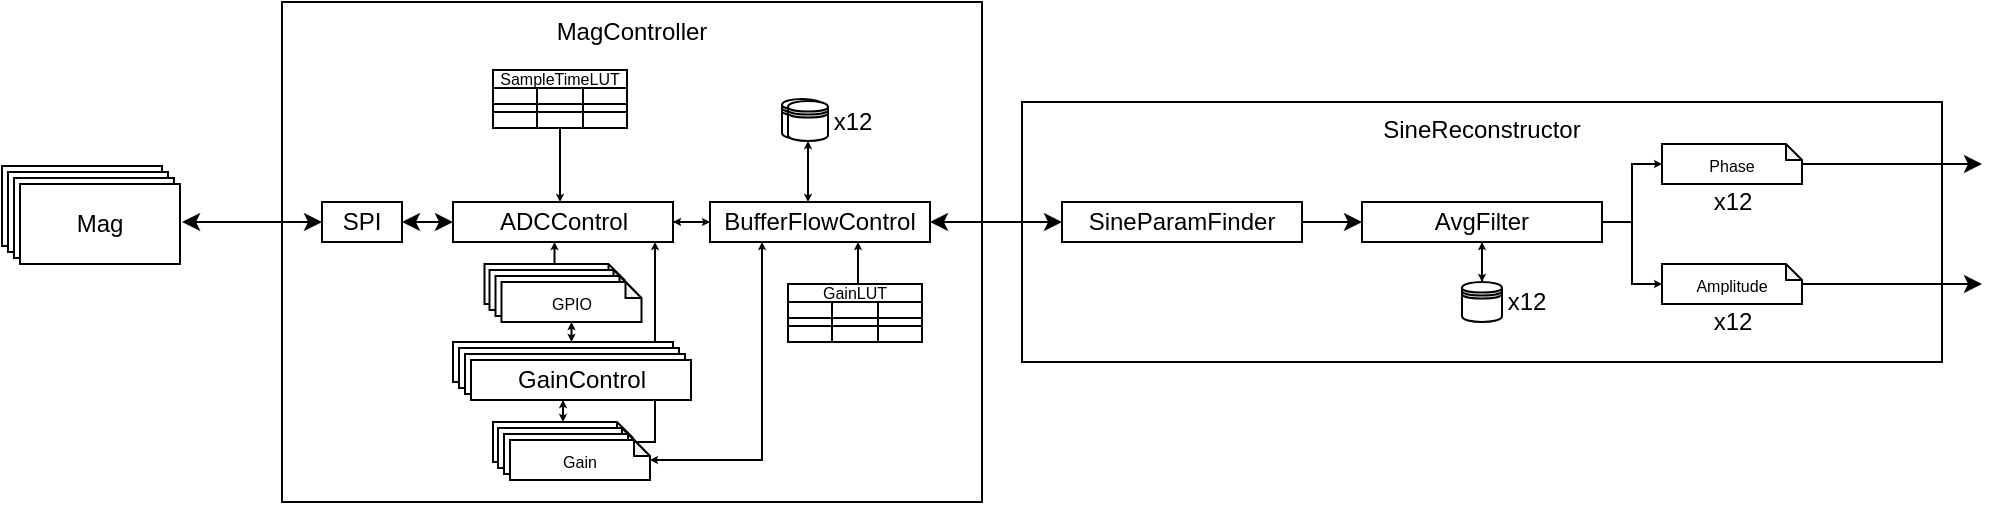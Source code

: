 <mxfile version="16.5.2" type="github">
  <diagram id="_r8XOjYKCb9jm8NdZ3VQ" name="Page-1">
    <mxGraphModel dx="1178" dy="674" grid="1" gridSize="10" guides="1" tooltips="1" connect="1" arrows="1" fold="1" page="1" pageScale="1" pageWidth="850" pageHeight="1100" math="0" shadow="0">
      <root>
        <mxCell id="0" />
        <mxCell id="1" parent="0" />
        <mxCell id="w4eV3lWf4iAlqLoHoULJ-101" value="" style="rounded=0;whiteSpace=wrap;html=1;fontSize=12;" parent="1" vertex="1">
          <mxGeometry x="700" y="180" width="460" height="130" as="geometry" />
        </mxCell>
        <mxCell id="w4eV3lWf4iAlqLoHoULJ-2" value="&lt;div&gt;Mag&lt;/div&gt;" style="rounded=0;whiteSpace=wrap;html=1;" parent="1" vertex="1">
          <mxGeometry x="190" y="212" width="80" height="40" as="geometry" />
        </mxCell>
        <mxCell id="w4eV3lWf4iAlqLoHoULJ-3" value="&lt;div&gt;Mag&lt;/div&gt;" style="rounded=0;whiteSpace=wrap;html=1;" parent="1" vertex="1">
          <mxGeometry x="193" y="215" width="80" height="40" as="geometry" />
        </mxCell>
        <mxCell id="w4eV3lWf4iAlqLoHoULJ-4" value="&lt;div&gt;Mag&lt;/div&gt;" style="rounded=0;whiteSpace=wrap;html=1;" parent="1" vertex="1">
          <mxGeometry x="196" y="218" width="80" height="40" as="geometry" />
        </mxCell>
        <mxCell id="w4eV3lWf4iAlqLoHoULJ-5" value="&lt;div&gt;Mag&lt;/div&gt;" style="rounded=0;whiteSpace=wrap;html=1;" parent="1" vertex="1">
          <mxGeometry x="199" y="221" width="80" height="40" as="geometry" />
        </mxCell>
        <mxCell id="w4eV3lWf4iAlqLoHoULJ-10" value="" style="rounded=0;whiteSpace=wrap;html=1;" parent="1" vertex="1">
          <mxGeometry x="330" y="130" width="350" height="250" as="geometry" />
        </mxCell>
        <mxCell id="w4eV3lWf4iAlqLoHoULJ-11" value="MagController" style="text;html=1;strokeColor=none;fillColor=none;align=center;verticalAlign=middle;whiteSpace=wrap;rounded=0;" parent="1" vertex="1">
          <mxGeometry x="465" y="130" width="80" height="30" as="geometry" />
        </mxCell>
        <mxCell id="w4eV3lWf4iAlqLoHoULJ-24" style="edgeStyle=orthogonalEdgeStyle;rounded=0;orthogonalLoop=1;jettySize=auto;html=1;fontSize=8;startArrow=classic;startFill=1;entryX=0.5;entryY=1;entryDx=0;entryDy=0;entryPerimeter=0;endSize=1;startSize=1;" parent="1" source="w4eV3lWf4iAlqLoHoULJ-12" target="w4eV3lWf4iAlqLoHoULJ-22" edge="1">
          <mxGeometry relative="1" as="geometry">
            <Array as="points">
              <mxPoint x="475" y="300" />
              <mxPoint x="475" y="300" />
            </Array>
          </mxGeometry>
        </mxCell>
        <mxCell id="w4eV3lWf4iAlqLoHoULJ-17" style="edgeStyle=orthogonalEdgeStyle;rounded=0;orthogonalLoop=1;jettySize=auto;html=1;startArrow=classic;startFill=1;" parent="1" source="w4eV3lWf4iAlqLoHoULJ-13" target="w4eV3lWf4iAlqLoHoULJ-1" edge="1">
          <mxGeometry relative="1" as="geometry" />
        </mxCell>
        <mxCell id="w4eV3lWf4iAlqLoHoULJ-54" style="edgeStyle=orthogonalEdgeStyle;rounded=0;orthogonalLoop=1;jettySize=auto;html=1;fontSize=8;startArrow=classic;startFill=1;startSize=1;endSize=1;" parent="1" source="w4eV3lWf4iAlqLoHoULJ-13" target="w4eV3lWf4iAlqLoHoULJ-52" edge="1">
          <mxGeometry relative="1" as="geometry" />
        </mxCell>
        <mxCell id="w4eV3lWf4iAlqLoHoULJ-98" style="edgeStyle=orthogonalEdgeStyle;rounded=0;orthogonalLoop=1;jettySize=auto;html=1;fontSize=8;startArrow=classic;startFill=1;endArrow=none;endFill=0;startSize=1;endSize=1;" parent="1" source="w4eV3lWf4iAlqLoHoULJ-13" target="w4eV3lWf4iAlqLoHoULJ-84" edge="1">
          <mxGeometry relative="1" as="geometry">
            <Array as="points">
              <mxPoint x="469" y="220" />
              <mxPoint x="469" y="220" />
            </Array>
          </mxGeometry>
        </mxCell>
        <mxCell id="w4eV3lWf4iAlqLoHoULJ-13" value="ADCControl" style="rounded=0;whiteSpace=wrap;html=1;" parent="1" vertex="1">
          <mxGeometry x="415.5" y="230" width="110" height="20" as="geometry" />
        </mxCell>
        <mxCell id="w4eV3lWf4iAlqLoHoULJ-25" style="edgeStyle=orthogonalEdgeStyle;rounded=0;orthogonalLoop=1;jettySize=auto;html=1;fontSize=8;startArrow=none;startFill=0;endSize=1;" parent="1" source="w4eV3lWf4iAlqLoHoULJ-19" target="w4eV3lWf4iAlqLoHoULJ-13" edge="1">
          <mxGeometry relative="1" as="geometry">
            <Array as="points">
              <mxPoint x="471" y="250" />
              <mxPoint x="471" y="250" />
            </Array>
          </mxGeometry>
        </mxCell>
        <mxCell id="w4eV3lWf4iAlqLoHoULJ-19" value="&lt;font style=&quot;font-size: 8px&quot;&gt;Mag_GPIO&lt;/font&gt;" style="shape=note;whiteSpace=wrap;html=1;backgroundOutline=1;darkOpacity=0.05;size=8;" parent="1" vertex="1">
          <mxGeometry x="431.25" y="261" width="70" height="20" as="geometry" />
        </mxCell>
        <mxCell id="w4eV3lWf4iAlqLoHoULJ-20" value="&lt;font style=&quot;font-size: 8px&quot;&gt;Mag_GPIO&lt;/font&gt;" style="shape=note;whiteSpace=wrap;html=1;backgroundOutline=1;darkOpacity=0.05;size=8;" parent="1" vertex="1">
          <mxGeometry x="433.75" y="264" width="70" height="20" as="geometry" />
        </mxCell>
        <mxCell id="w4eV3lWf4iAlqLoHoULJ-21" value="&lt;font style=&quot;font-size: 8px&quot;&gt;Mag_GPIO&lt;/font&gt;" style="shape=note;whiteSpace=wrap;html=1;backgroundOutline=1;darkOpacity=0.05;size=8;" parent="1" vertex="1">
          <mxGeometry x="436.75" y="267" width="70" height="20" as="geometry" />
        </mxCell>
        <mxCell id="w4eV3lWf4iAlqLoHoULJ-22" value="&lt;font style=&quot;font-size: 8px&quot;&gt;GPIO&lt;/font&gt;" style="shape=note;whiteSpace=wrap;html=1;backgroundOutline=1;darkOpacity=0.05;size=8;" parent="1" vertex="1">
          <mxGeometry x="439.75" y="270" width="70" height="20" as="geometry" />
        </mxCell>
        <mxCell id="w4eV3lWf4iAlqLoHoULJ-30" style="edgeStyle=orthogonalEdgeStyle;rounded=0;orthogonalLoop=1;jettySize=auto;html=1;fontSize=8;startArrow=classic;startFill=1;endSize=1;startSize=1;" parent="1" source="w4eV3lWf4iAlqLoHoULJ-26" target="w4eV3lWf4iAlqLoHoULJ-16" edge="1">
          <mxGeometry relative="1" as="geometry">
            <Array as="points">
              <mxPoint x="471" y="340" />
              <mxPoint x="471" y="340" />
            </Array>
          </mxGeometry>
        </mxCell>
        <mxCell id="JmXINCAq21Bisdr1t0Gu-1" style="edgeStyle=orthogonalEdgeStyle;rounded=0;orthogonalLoop=1;jettySize=auto;html=1;endSize=1;" parent="1" edge="1">
          <mxGeometry relative="1" as="geometry">
            <mxPoint x="502" y="350" as="sourcePoint" />
            <mxPoint x="516.5" y="250" as="targetPoint" />
            <Array as="points">
              <mxPoint x="516.5" y="350" />
            </Array>
          </mxGeometry>
        </mxCell>
        <mxCell id="w4eV3lWf4iAlqLoHoULJ-26" value="Gain" style="shape=note;whiteSpace=wrap;html=1;backgroundOutline=1;darkOpacity=0.05;size=8;" parent="1" vertex="1">
          <mxGeometry x="435.5" y="340" width="70" height="20" as="geometry" />
        </mxCell>
        <mxCell id="w4eV3lWf4iAlqLoHoULJ-27" value="Gain" style="shape=note;whiteSpace=wrap;html=1;backgroundOutline=1;darkOpacity=0.05;size=8;" parent="1" vertex="1">
          <mxGeometry x="438" y="343" width="70" height="20" as="geometry" />
        </mxCell>
        <mxCell id="w4eV3lWf4iAlqLoHoULJ-28" value="Gain" style="shape=note;whiteSpace=wrap;html=1;backgroundOutline=1;darkOpacity=0.05;size=8;" parent="1" vertex="1">
          <mxGeometry x="441" y="346" width="70" height="20" as="geometry" />
        </mxCell>
        <mxCell id="w4eV3lWf4iAlqLoHoULJ-29" value="&lt;font style=&quot;font-size: 8px&quot;&gt;Gain&lt;/font&gt;" style="shape=note;whiteSpace=wrap;html=1;backgroundOutline=1;darkOpacity=0.05;size=8;" parent="1" vertex="1">
          <mxGeometry x="444" y="349" width="70" height="20" as="geometry" />
        </mxCell>
        <mxCell id="w4eV3lWf4iAlqLoHoULJ-32" value="" style="shape=datastore;whiteSpace=wrap;html=1;fontSize=8;" parent="1" vertex="1">
          <mxGeometry x="580" y="178.5" width="20" height="20" as="geometry" />
        </mxCell>
        <mxCell id="w4eV3lWf4iAlqLoHoULJ-33" value="" style="shape=datastore;whiteSpace=wrap;html=1;fontSize=8;" parent="1" vertex="1">
          <mxGeometry x="583" y="179.5" width="20" height="20" as="geometry" />
        </mxCell>
        <mxCell id="w4eV3lWf4iAlqLoHoULJ-53" style="edgeStyle=orthogonalEdgeStyle;rounded=0;orthogonalLoop=1;jettySize=auto;html=1;fontSize=8;startArrow=classic;startFill=1;startSize=1;endSize=1;" parent="1" source="w4eV3lWf4iAlqLoHoULJ-52" target="w4eV3lWf4iAlqLoHoULJ-33" edge="1">
          <mxGeometry relative="1" as="geometry">
            <mxPoint x="593" y="218.5" as="targetPoint" />
            <Array as="points">
              <mxPoint x="593" y="220" />
              <mxPoint x="593" y="220" />
            </Array>
          </mxGeometry>
        </mxCell>
        <mxCell id="w4eV3lWf4iAlqLoHoULJ-55" style="edgeStyle=orthogonalEdgeStyle;rounded=0;orthogonalLoop=1;jettySize=auto;html=1;fontSize=8;startArrow=classic;startFill=1;startSize=1;endSize=1;" parent="1" source="w4eV3lWf4iAlqLoHoULJ-52" target="w4eV3lWf4iAlqLoHoULJ-29" edge="1">
          <mxGeometry relative="1" as="geometry">
            <Array as="points">
              <mxPoint x="570" y="359" />
            </Array>
          </mxGeometry>
        </mxCell>
        <mxCell id="w4eV3lWf4iAlqLoHoULJ-69" style="edgeStyle=orthogonalEdgeStyle;rounded=0;orthogonalLoop=1;jettySize=auto;html=1;fontSize=8;startArrow=classic;startFill=1;startSize=1;endSize=1;endArrow=none;endFill=0;" parent="1" source="w4eV3lWf4iAlqLoHoULJ-52" target="w4eV3lWf4iAlqLoHoULJ-70" edge="1">
          <mxGeometry relative="1" as="geometry">
            <mxPoint x="615.3" y="271.832" as="targetPoint" />
            <Array as="points">
              <mxPoint x="618" y="260" />
              <mxPoint x="618" y="260" />
            </Array>
          </mxGeometry>
        </mxCell>
        <mxCell id="w4eV3lWf4iAlqLoHoULJ-100" style="edgeStyle=orthogonalEdgeStyle;rounded=0;orthogonalLoop=1;jettySize=auto;html=1;fontSize=8;startArrow=classic;startFill=1;endArrow=classic;endFill=1;startSize=6;endSize=6;" parent="1" source="w4eV3lWf4iAlqLoHoULJ-52" target="w4eV3lWf4iAlqLoHoULJ-99" edge="1">
          <mxGeometry relative="1" as="geometry" />
        </mxCell>
        <mxCell id="w4eV3lWf4iAlqLoHoULJ-52" value="BufferFlowControl" style="rounded=0;whiteSpace=wrap;html=1;" parent="1" vertex="1">
          <mxGeometry x="544" y="230" width="110" height="20" as="geometry" />
        </mxCell>
        <mxCell id="w4eV3lWf4iAlqLoHoULJ-70" value="GainLUT" style="shape=table;startSize=9;container=1;collapsible=0;childLayout=tableLayout;fontStyle=0;align=center;fontSize=8;" parent="1" vertex="1">
          <mxGeometry x="583" y="271" width="67" height="29" as="geometry" />
        </mxCell>
        <mxCell id="w4eV3lWf4iAlqLoHoULJ-71" value="" style="shape=tableRow;horizontal=0;startSize=0;swimlaneHead=0;swimlaneBody=0;top=0;left=0;bottom=0;right=0;collapsible=0;dropTarget=0;fillColor=none;points=[[0,0.5],[1,0.5]];portConstraint=eastwest;fontSize=8;" parent="w4eV3lWf4iAlqLoHoULJ-70" vertex="1">
          <mxGeometry y="9" width="67" height="8" as="geometry" />
        </mxCell>
        <mxCell id="w4eV3lWf4iAlqLoHoULJ-72" value="" style="shape=partialRectangle;html=1;whiteSpace=wrap;connectable=0;fillColor=none;top=0;left=0;bottom=0;right=0;overflow=hidden;fontSize=8;" parent="w4eV3lWf4iAlqLoHoULJ-71" vertex="1">
          <mxGeometry width="22" height="8" as="geometry">
            <mxRectangle width="22" height="8" as="alternateBounds" />
          </mxGeometry>
        </mxCell>
        <mxCell id="w4eV3lWf4iAlqLoHoULJ-73" value="" style="shape=partialRectangle;html=1;whiteSpace=wrap;connectable=0;fillColor=none;top=0;left=0;bottom=0;right=0;overflow=hidden;fontSize=8;" parent="w4eV3lWf4iAlqLoHoULJ-71" vertex="1">
          <mxGeometry x="22" width="23" height="8" as="geometry">
            <mxRectangle width="23" height="8" as="alternateBounds" />
          </mxGeometry>
        </mxCell>
        <mxCell id="w4eV3lWf4iAlqLoHoULJ-74" value="" style="shape=partialRectangle;html=1;whiteSpace=wrap;connectable=0;fillColor=none;top=0;left=0;bottom=0;right=0;overflow=hidden;fontSize=8;" parent="w4eV3lWf4iAlqLoHoULJ-71" vertex="1">
          <mxGeometry x="45" width="22" height="8" as="geometry">
            <mxRectangle width="22" height="8" as="alternateBounds" />
          </mxGeometry>
        </mxCell>
        <mxCell id="w4eV3lWf4iAlqLoHoULJ-75" value="" style="shape=tableRow;horizontal=0;startSize=0;swimlaneHead=0;swimlaneBody=0;top=0;left=0;bottom=0;right=0;collapsible=0;dropTarget=0;fillColor=none;points=[[0,0.5],[1,0.5]];portConstraint=eastwest;fontSize=8;" parent="w4eV3lWf4iAlqLoHoULJ-70" vertex="1">
          <mxGeometry y="17" width="67" height="4" as="geometry" />
        </mxCell>
        <mxCell id="w4eV3lWf4iAlqLoHoULJ-76" value="" style="shape=partialRectangle;html=1;whiteSpace=wrap;connectable=0;fillColor=none;top=0;left=0;bottom=0;right=0;overflow=hidden;fontSize=8;" parent="w4eV3lWf4iAlqLoHoULJ-75" vertex="1">
          <mxGeometry width="22" height="4" as="geometry">
            <mxRectangle width="22" height="4" as="alternateBounds" />
          </mxGeometry>
        </mxCell>
        <mxCell id="w4eV3lWf4iAlqLoHoULJ-77" value="" style="shape=partialRectangle;html=1;whiteSpace=wrap;connectable=0;fillColor=none;top=0;left=0;bottom=0;right=0;overflow=hidden;fontSize=8;" parent="w4eV3lWf4iAlqLoHoULJ-75" vertex="1">
          <mxGeometry x="22" width="23" height="4" as="geometry">
            <mxRectangle width="23" height="4" as="alternateBounds" />
          </mxGeometry>
        </mxCell>
        <mxCell id="w4eV3lWf4iAlqLoHoULJ-78" value="" style="shape=partialRectangle;html=1;whiteSpace=wrap;connectable=0;fillColor=none;top=0;left=0;bottom=0;right=0;overflow=hidden;fontSize=8;" parent="w4eV3lWf4iAlqLoHoULJ-75" vertex="1">
          <mxGeometry x="45" width="22" height="4" as="geometry">
            <mxRectangle width="22" height="4" as="alternateBounds" />
          </mxGeometry>
        </mxCell>
        <mxCell id="w4eV3lWf4iAlqLoHoULJ-79" value="" style="shape=tableRow;horizontal=0;startSize=0;swimlaneHead=0;swimlaneBody=0;top=0;left=0;bottom=0;right=0;collapsible=0;dropTarget=0;fillColor=none;points=[[0,0.5],[1,0.5]];portConstraint=eastwest;fontSize=8;" parent="w4eV3lWf4iAlqLoHoULJ-70" vertex="1">
          <mxGeometry y="21" width="67" height="8" as="geometry" />
        </mxCell>
        <mxCell id="w4eV3lWf4iAlqLoHoULJ-80" value="" style="shape=partialRectangle;html=1;whiteSpace=wrap;connectable=0;fillColor=none;top=0;left=0;bottom=0;right=0;overflow=hidden;fontSize=8;" parent="w4eV3lWf4iAlqLoHoULJ-79" vertex="1">
          <mxGeometry width="22" height="8" as="geometry">
            <mxRectangle width="22" height="8" as="alternateBounds" />
          </mxGeometry>
        </mxCell>
        <mxCell id="w4eV3lWf4iAlqLoHoULJ-81" value="" style="shape=partialRectangle;html=1;whiteSpace=wrap;connectable=0;fillColor=none;top=0;left=0;bottom=0;right=0;overflow=hidden;fontSize=8;" parent="w4eV3lWf4iAlqLoHoULJ-79" vertex="1">
          <mxGeometry x="22" width="23" height="8" as="geometry">
            <mxRectangle width="23" height="8" as="alternateBounds" />
          </mxGeometry>
        </mxCell>
        <mxCell id="w4eV3lWf4iAlqLoHoULJ-82" value="" style="shape=partialRectangle;html=1;whiteSpace=wrap;connectable=0;fillColor=none;top=0;left=0;bottom=0;right=0;overflow=hidden;fontSize=8;" parent="w4eV3lWf4iAlqLoHoULJ-79" vertex="1">
          <mxGeometry x="45" width="22" height="8" as="geometry">
            <mxRectangle width="22" height="8" as="alternateBounds" />
          </mxGeometry>
        </mxCell>
        <mxCell id="w4eV3lWf4iAlqLoHoULJ-84" value="SampleTimeLUT" style="shape=table;startSize=9;container=1;collapsible=0;childLayout=tableLayout;fontStyle=0;align=center;fontSize=8;" parent="1" vertex="1">
          <mxGeometry x="435.5" y="164" width="67" height="29" as="geometry" />
        </mxCell>
        <mxCell id="w4eV3lWf4iAlqLoHoULJ-85" value="" style="shape=tableRow;horizontal=0;startSize=0;swimlaneHead=0;swimlaneBody=0;top=0;left=0;bottom=0;right=0;collapsible=0;dropTarget=0;fillColor=none;points=[[0,0.5],[1,0.5]];portConstraint=eastwest;fontSize=8;" parent="w4eV3lWf4iAlqLoHoULJ-84" vertex="1">
          <mxGeometry y="9" width="67" height="8" as="geometry" />
        </mxCell>
        <mxCell id="w4eV3lWf4iAlqLoHoULJ-86" value="" style="shape=partialRectangle;html=1;whiteSpace=wrap;connectable=0;fillColor=none;top=0;left=0;bottom=0;right=0;overflow=hidden;fontSize=8;" parent="w4eV3lWf4iAlqLoHoULJ-85" vertex="1">
          <mxGeometry width="22" height="8" as="geometry">
            <mxRectangle width="22" height="8" as="alternateBounds" />
          </mxGeometry>
        </mxCell>
        <mxCell id="w4eV3lWf4iAlqLoHoULJ-87" value="" style="shape=partialRectangle;html=1;whiteSpace=wrap;connectable=0;fillColor=none;top=0;left=0;bottom=0;right=0;overflow=hidden;fontSize=8;" parent="w4eV3lWf4iAlqLoHoULJ-85" vertex="1">
          <mxGeometry x="22" width="23" height="8" as="geometry">
            <mxRectangle width="23" height="8" as="alternateBounds" />
          </mxGeometry>
        </mxCell>
        <mxCell id="w4eV3lWf4iAlqLoHoULJ-88" value="" style="shape=partialRectangle;html=1;whiteSpace=wrap;connectable=0;fillColor=none;top=0;left=0;bottom=0;right=0;overflow=hidden;fontSize=8;" parent="w4eV3lWf4iAlqLoHoULJ-85" vertex="1">
          <mxGeometry x="45" width="22" height="8" as="geometry">
            <mxRectangle width="22" height="8" as="alternateBounds" />
          </mxGeometry>
        </mxCell>
        <mxCell id="w4eV3lWf4iAlqLoHoULJ-89" value="" style="shape=tableRow;horizontal=0;startSize=0;swimlaneHead=0;swimlaneBody=0;top=0;left=0;bottom=0;right=0;collapsible=0;dropTarget=0;fillColor=none;points=[[0,0.5],[1,0.5]];portConstraint=eastwest;fontSize=8;" parent="w4eV3lWf4iAlqLoHoULJ-84" vertex="1">
          <mxGeometry y="17" width="67" height="4" as="geometry" />
        </mxCell>
        <mxCell id="w4eV3lWf4iAlqLoHoULJ-90" value="" style="shape=partialRectangle;html=1;whiteSpace=wrap;connectable=0;fillColor=none;top=0;left=0;bottom=0;right=0;overflow=hidden;fontSize=8;" parent="w4eV3lWf4iAlqLoHoULJ-89" vertex="1">
          <mxGeometry width="22" height="4" as="geometry">
            <mxRectangle width="22" height="4" as="alternateBounds" />
          </mxGeometry>
        </mxCell>
        <mxCell id="w4eV3lWf4iAlqLoHoULJ-91" value="" style="shape=partialRectangle;html=1;whiteSpace=wrap;connectable=0;fillColor=none;top=0;left=0;bottom=0;right=0;overflow=hidden;fontSize=8;" parent="w4eV3lWf4iAlqLoHoULJ-89" vertex="1">
          <mxGeometry x="22" width="23" height="4" as="geometry">
            <mxRectangle width="23" height="4" as="alternateBounds" />
          </mxGeometry>
        </mxCell>
        <mxCell id="w4eV3lWf4iAlqLoHoULJ-92" value="" style="shape=partialRectangle;html=1;whiteSpace=wrap;connectable=0;fillColor=none;top=0;left=0;bottom=0;right=0;overflow=hidden;fontSize=8;" parent="w4eV3lWf4iAlqLoHoULJ-89" vertex="1">
          <mxGeometry x="45" width="22" height="4" as="geometry">
            <mxRectangle width="22" height="4" as="alternateBounds" />
          </mxGeometry>
        </mxCell>
        <mxCell id="w4eV3lWf4iAlqLoHoULJ-93" value="" style="shape=tableRow;horizontal=0;startSize=0;swimlaneHead=0;swimlaneBody=0;top=0;left=0;bottom=0;right=0;collapsible=0;dropTarget=0;fillColor=none;points=[[0,0.5],[1,0.5]];portConstraint=eastwest;fontSize=8;" parent="w4eV3lWf4iAlqLoHoULJ-84" vertex="1">
          <mxGeometry y="21" width="67" height="8" as="geometry" />
        </mxCell>
        <mxCell id="w4eV3lWf4iAlqLoHoULJ-94" value="" style="shape=partialRectangle;html=1;whiteSpace=wrap;connectable=0;fillColor=none;top=0;left=0;bottom=0;right=0;overflow=hidden;fontSize=8;" parent="w4eV3lWf4iAlqLoHoULJ-93" vertex="1">
          <mxGeometry width="22" height="8" as="geometry">
            <mxRectangle width="22" height="8" as="alternateBounds" />
          </mxGeometry>
        </mxCell>
        <mxCell id="w4eV3lWf4iAlqLoHoULJ-95" value="" style="shape=partialRectangle;html=1;whiteSpace=wrap;connectable=0;fillColor=none;top=0;left=0;bottom=0;right=0;overflow=hidden;fontSize=8;" parent="w4eV3lWf4iAlqLoHoULJ-93" vertex="1">
          <mxGeometry x="22" width="23" height="8" as="geometry">
            <mxRectangle width="23" height="8" as="alternateBounds" />
          </mxGeometry>
        </mxCell>
        <mxCell id="w4eV3lWf4iAlqLoHoULJ-96" value="" style="shape=partialRectangle;html=1;whiteSpace=wrap;connectable=0;fillColor=none;top=0;left=0;bottom=0;right=0;overflow=hidden;fontSize=8;" parent="w4eV3lWf4iAlqLoHoULJ-93" vertex="1">
          <mxGeometry x="45" width="22" height="8" as="geometry">
            <mxRectangle width="22" height="8" as="alternateBounds" />
          </mxGeometry>
        </mxCell>
        <mxCell id="w4eV3lWf4iAlqLoHoULJ-108" style="edgeStyle=orthogonalEdgeStyle;rounded=0;orthogonalLoop=1;jettySize=auto;html=1;fontSize=12;startArrow=none;startFill=0;endArrow=classic;endFill=1;startSize=6;endSize=6;" parent="1" source="w4eV3lWf4iAlqLoHoULJ-99" target="w4eV3lWf4iAlqLoHoULJ-107" edge="1">
          <mxGeometry relative="1" as="geometry" />
        </mxCell>
        <mxCell id="w4eV3lWf4iAlqLoHoULJ-99" value="&lt;font style=&quot;font-size: 12px&quot;&gt;SineParamFinder&lt;/font&gt;" style="rounded=0;whiteSpace=wrap;html=1;fontSize=8;" parent="1" vertex="1">
          <mxGeometry x="720" y="230" width="120" height="20" as="geometry" />
        </mxCell>
        <mxCell id="w4eV3lWf4iAlqLoHoULJ-102" value="SineReconstructor" style="text;html=1;strokeColor=none;fillColor=none;align=center;verticalAlign=middle;whiteSpace=wrap;rounded=0;fontSize=12;" parent="1" vertex="1">
          <mxGeometry x="875" y="178.5" width="110" height="30" as="geometry" />
        </mxCell>
        <mxCell id="w4eV3lWf4iAlqLoHoULJ-104" value="x12" style="text;html=1;align=center;verticalAlign=middle;resizable=0;points=[];autosize=1;strokeColor=none;fillColor=none;fontSize=12;" parent="1" vertex="1">
          <mxGeometry x="600" y="179.5" width="30" height="20" as="geometry" />
        </mxCell>
        <mxCell id="w4eV3lWf4iAlqLoHoULJ-111" style="edgeStyle=orthogonalEdgeStyle;rounded=0;orthogonalLoop=1;jettySize=auto;html=1;entryX=0.5;entryY=0;entryDx=0;entryDy=0;fontSize=12;startArrow=classic;startFill=1;endArrow=classic;endFill=1;startSize=1;endSize=1;" parent="1" source="w4eV3lWf4iAlqLoHoULJ-107" target="w4eV3lWf4iAlqLoHoULJ-109" edge="1">
          <mxGeometry relative="1" as="geometry" />
        </mxCell>
        <mxCell id="w4eV3lWf4iAlqLoHoULJ-117" style="edgeStyle=orthogonalEdgeStyle;rounded=0;orthogonalLoop=1;jettySize=auto;html=1;fontSize=8;startArrow=none;startFill=0;endArrow=classic;endFill=1;startSize=1;endSize=1;" parent="1" source="w4eV3lWf4iAlqLoHoULJ-107" target="w4eV3lWf4iAlqLoHoULJ-115" edge="1">
          <mxGeometry relative="1" as="geometry">
            <Array as="points">
              <mxPoint x="1005" y="240" />
              <mxPoint x="1005" y="211" />
            </Array>
          </mxGeometry>
        </mxCell>
        <mxCell id="w4eV3lWf4iAlqLoHoULJ-118" style="edgeStyle=orthogonalEdgeStyle;rounded=0;orthogonalLoop=1;jettySize=auto;html=1;fontSize=8;startArrow=none;startFill=0;endArrow=classic;endFill=1;startSize=1;endSize=1;" parent="1" source="w4eV3lWf4iAlqLoHoULJ-107" target="w4eV3lWf4iAlqLoHoULJ-116" edge="1">
          <mxGeometry relative="1" as="geometry">
            <Array as="points">
              <mxPoint x="1005" y="240" />
              <mxPoint x="1005" y="271" />
            </Array>
          </mxGeometry>
        </mxCell>
        <mxCell id="w4eV3lWf4iAlqLoHoULJ-107" value="&lt;font style=&quot;font-size: 12px&quot;&gt;AvgFilter&lt;/font&gt;" style="rounded=0;whiteSpace=wrap;html=1;fontSize=8;" parent="1" vertex="1">
          <mxGeometry x="870" y="230" width="120" height="20" as="geometry" />
        </mxCell>
        <mxCell id="w4eV3lWf4iAlqLoHoULJ-109" value="" style="shape=datastore;whiteSpace=wrap;html=1;fontSize=8;" parent="1" vertex="1">
          <mxGeometry x="920" y="270" width="20" height="20" as="geometry" />
        </mxCell>
        <mxCell id="w4eV3lWf4iAlqLoHoULJ-110" value="x12" style="text;html=1;align=center;verticalAlign=middle;resizable=0;points=[];autosize=1;strokeColor=none;fillColor=none;fontSize=12;" parent="1" vertex="1">
          <mxGeometry x="937" y="270" width="30" height="20" as="geometry" />
        </mxCell>
        <mxCell id="VT6kWc_rQvtclnDdkEzb-3" style="edgeStyle=orthogonalEdgeStyle;rounded=0;orthogonalLoop=1;jettySize=auto;html=1;fontSize=8;startArrow=none;startFill=0;endArrow=classic;endFill=1;startSize=1;endSize=6;" parent="1" source="w4eV3lWf4iAlqLoHoULJ-115" edge="1">
          <mxGeometry relative="1" as="geometry">
            <mxPoint x="1180" y="211" as="targetPoint" />
          </mxGeometry>
        </mxCell>
        <mxCell id="w4eV3lWf4iAlqLoHoULJ-115" value="&lt;font style=&quot;font-size: 8px&quot;&gt;Phase&lt;/font&gt;" style="shape=note;whiteSpace=wrap;html=1;backgroundOutline=1;darkOpacity=0.05;size=8;" parent="1" vertex="1">
          <mxGeometry x="1020" y="201" width="70" height="20" as="geometry" />
        </mxCell>
        <mxCell id="VT6kWc_rQvtclnDdkEzb-4" style="edgeStyle=orthogonalEdgeStyle;rounded=0;orthogonalLoop=1;jettySize=auto;html=1;fontSize=8;startArrow=none;startFill=0;endArrow=classic;endFill=1;startSize=1;endSize=6;" parent="1" source="w4eV3lWf4iAlqLoHoULJ-116" edge="1">
          <mxGeometry relative="1" as="geometry">
            <mxPoint x="1180" y="271" as="targetPoint" />
          </mxGeometry>
        </mxCell>
        <mxCell id="w4eV3lWf4iAlqLoHoULJ-116" value="&lt;font style=&quot;font-size: 8px&quot;&gt;Amplitude&lt;/font&gt;" style="shape=note;whiteSpace=wrap;html=1;backgroundOutline=1;darkOpacity=0.05;size=8;" parent="1" vertex="1">
          <mxGeometry x="1020" y="261" width="70" height="20" as="geometry" />
        </mxCell>
        <mxCell id="VT6kWc_rQvtclnDdkEzb-1" value="x12" style="text;html=1;align=center;verticalAlign=middle;resizable=0;points=[];autosize=1;strokeColor=none;fillColor=none;fontSize=12;" parent="1" vertex="1">
          <mxGeometry x="1040" y="220" width="30" height="20" as="geometry" />
        </mxCell>
        <mxCell id="VT6kWc_rQvtclnDdkEzb-2" value="x12" style="text;html=1;align=center;verticalAlign=middle;resizable=0;points=[];autosize=1;strokeColor=none;fillColor=none;fontSize=12;" parent="1" vertex="1">
          <mxGeometry x="1040" y="280" width="30" height="20" as="geometry" />
        </mxCell>
        <mxCell id="w4eV3lWf4iAlqLoHoULJ-12" value="GainChange_FSM" style="rounded=0;whiteSpace=wrap;html=1;" parent="1" vertex="1">
          <mxGeometry x="415.5" y="300" width="110" height="20" as="geometry" />
        </mxCell>
        <mxCell id="w4eV3lWf4iAlqLoHoULJ-14" value="GainChange_FSM" style="rounded=0;whiteSpace=wrap;html=1;" parent="1" vertex="1">
          <mxGeometry x="418.5" y="303" width="110" height="20" as="geometry" />
        </mxCell>
        <mxCell id="w4eV3lWf4iAlqLoHoULJ-15" value="GainChange_FSM" style="rounded=0;whiteSpace=wrap;html=1;" parent="1" vertex="1">
          <mxGeometry x="421.5" y="306" width="110" height="20" as="geometry" />
        </mxCell>
        <mxCell id="w4eV3lWf4iAlqLoHoULJ-16" value="GainControl" style="rounded=0;whiteSpace=wrap;html=1;" parent="1" vertex="1">
          <mxGeometry x="424.5" y="309" width="110" height="20" as="geometry" />
        </mxCell>
        <mxCell id="w4eV3lWf4iAlqLoHoULJ-1" value="SPI" style="rounded=0;whiteSpace=wrap;html=1;" parent="1" vertex="1">
          <mxGeometry x="350" y="230" width="40" height="20" as="geometry" />
        </mxCell>
        <mxCell id="w4eV3lWf4iAlqLoHoULJ-31" style="edgeStyle=orthogonalEdgeStyle;rounded=0;orthogonalLoop=1;jettySize=auto;html=1;fontSize=8;startArrow=classic;startFill=1;endSize=6;startSize=6;exitX=1.013;exitY=0.475;exitDx=0;exitDy=0;exitPerimeter=0;" parent="1" source="w4eV3lWf4iAlqLoHoULJ-5" target="w4eV3lWf4iAlqLoHoULJ-1" edge="1">
          <mxGeometry relative="1" as="geometry">
            <mxPoint x="310" y="290" as="sourcePoint" />
            <Array as="points" />
          </mxGeometry>
        </mxCell>
      </root>
    </mxGraphModel>
  </diagram>
</mxfile>
